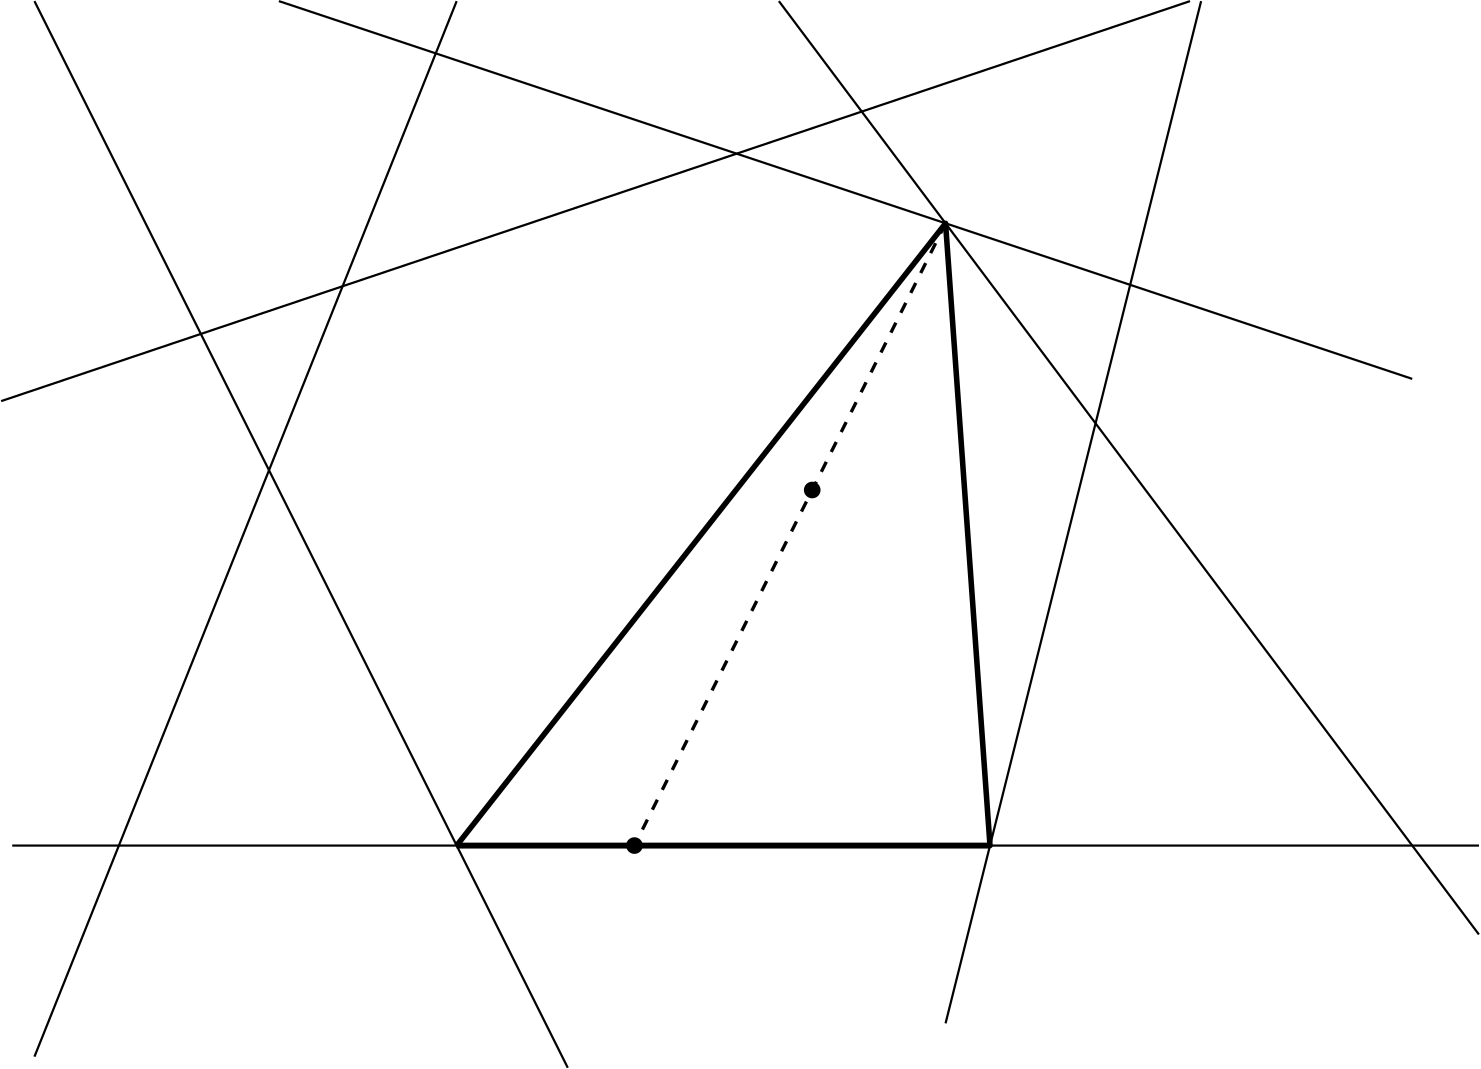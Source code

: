 <?xml version="1.0"?>
<!DOCTYPE ipe SYSTEM "ipe.dtd">
<ipe version="70212" creator="Ipe 7.2.12">
<info created="D:20190308111716" modified="D:20190823193347"/>
<ipestyle name="basic">
<symbol name="arrow/arc(spx)">
<path stroke="sym-stroke" fill="sym-stroke" pen="sym-pen">
0 0 m
-1 0.333 l
-1 -0.333 l
h
</path>
</symbol>
<symbol name="arrow/farc(spx)">
<path stroke="sym-stroke" fill="white" pen="sym-pen">
0 0 m
-1 0.333 l
-1 -0.333 l
h
</path>
</symbol>
<symbol name="arrow/ptarc(spx)">
<path stroke="sym-stroke" fill="sym-stroke" pen="sym-pen">
0 0 m
-1 0.333 l
-0.8 0 l
-1 -0.333 l
h
</path>
</symbol>
<symbol name="arrow/fptarc(spx)">
<path stroke="sym-stroke" fill="white" pen="sym-pen">
0 0 m
-1 0.333 l
-0.8 0 l
-1 -0.333 l
h
</path>
</symbol>
<symbol name="mark/circle(sx)" transformations="translations">
<path fill="sym-stroke">
0.6 0 0 0.6 0 0 e
0.4 0 0 0.4 0 0 e
</path>
</symbol>
<symbol name="mark/disk(sx)" transformations="translations">
<path fill="sym-stroke">
0.6 0 0 0.6 0 0 e
</path>
</symbol>
<symbol name="mark/fdisk(sfx)" transformations="translations">
<group>
<path fill="sym-fill">
0.5 0 0 0.5 0 0 e
</path>
<path fill="sym-stroke" fillrule="eofill">
0.6 0 0 0.6 0 0 e
0.4 0 0 0.4 0 0 e
</path>
</group>
</symbol>
<symbol name="mark/box(sx)" transformations="translations">
<path fill="sym-stroke" fillrule="eofill">
-0.6 -0.6 m
0.6 -0.6 l
0.6 0.6 l
-0.6 0.6 l
h
-0.4 -0.4 m
0.4 -0.4 l
0.4 0.4 l
-0.4 0.4 l
h
</path>
</symbol>
<symbol name="mark/square(sx)" transformations="translations">
<path fill="sym-stroke">
-0.6 -0.6 m
0.6 -0.6 l
0.6 0.6 l
-0.6 0.6 l
h
</path>
</symbol>
<symbol name="mark/fsquare(sfx)" transformations="translations">
<group>
<path fill="sym-fill">
-0.5 -0.5 m
0.5 -0.5 l
0.5 0.5 l
-0.5 0.5 l
h
</path>
<path fill="sym-stroke" fillrule="eofill">
-0.6 -0.6 m
0.6 -0.6 l
0.6 0.6 l
-0.6 0.6 l
h
-0.4 -0.4 m
0.4 -0.4 l
0.4 0.4 l
-0.4 0.4 l
h
</path>
</group>
</symbol>
<symbol name="mark/cross(sx)" transformations="translations">
<group>
<path fill="sym-stroke">
-0.43 -0.57 m
0.57 0.43 l
0.43 0.57 l
-0.57 -0.43 l
h
</path>
<path fill="sym-stroke">
-0.43 0.57 m
0.57 -0.43 l
0.43 -0.57 l
-0.57 0.43 l
h
</path>
</group>
</symbol>
<symbol name="arrow/fnormal(spx)">
<path stroke="sym-stroke" fill="white" pen="sym-pen">
0 0 m
-1 0.333 l
-1 -0.333 l
h
</path>
</symbol>
<symbol name="arrow/pointed(spx)">
<path stroke="sym-stroke" fill="sym-stroke" pen="sym-pen">
0 0 m
-1 0.333 l
-0.8 0 l
-1 -0.333 l
h
</path>
</symbol>
<symbol name="arrow/fpointed(spx)">
<path stroke="sym-stroke" fill="white" pen="sym-pen">
0 0 m
-1 0.333 l
-0.8 0 l
-1 -0.333 l
h
</path>
</symbol>
<symbol name="arrow/linear(spx)">
<path stroke="sym-stroke" pen="sym-pen">
-1 0.333 m
0 0 l
-1 -0.333 l
</path>
</symbol>
<symbol name="arrow/fdouble(spx)">
<path stroke="sym-stroke" fill="white" pen="sym-pen">
0 0 m
-1 0.333 l
-1 -0.333 l
h
-1 0 m
-2 0.333 l
-2 -0.333 l
h
</path>
</symbol>
<symbol name="arrow/double(spx)">
<path stroke="sym-stroke" fill="sym-stroke" pen="sym-pen">
0 0 m
-1 0.333 l
-1 -0.333 l
h
-1 0 m
-2 0.333 l
-2 -0.333 l
h
</path>
</symbol>
<pen name="heavier" value="0.8"/>
<pen name="fat" value="1.2"/>
<pen name="ultrafat" value="2"/>
<symbolsize name="large" value="5"/>
<symbolsize name="small" value="2"/>
<symbolsize name="tiny" value="1.1"/>
<arrowsize name="large" value="10"/>
<arrowsize name="small" value="5"/>
<arrowsize name="tiny" value="3"/>
<color name="red" value="1 0.5 0.5"/>
<color name="green" value="0.5 1 0.5"/>
<color name="blue" value="0.5 0.5 1"/>
<color name="yellow" value="1 1 0.5"/>
<color name="orange" value="1 0.823 0.5"/>
<color name="gold" value="1 0.921 0.5"/>
<color name="dark grey" value="0.2"/>
<color name="light grey" value="0.8"/>
<dashstyle name="dashed" value="[4] 0"/>
<dashstyle name="dotted" value="[1 3] 0"/>
<dashstyle name="dash dotted" value="[4 2 1 2] 0"/>
<dashstyle name="dash dot dotted" value="[4 2 1 2 1 2] 0"/>
<textsize name="large" value="\large"/>
<textsize name="Large" value="\Large"/>
<textsize name="LARGE" value="\LARGE"/>
<textsize name="huge" value="\huge"/>
<textsize name="Huge" value="\Huge"/>
<textsize name="small" value="\small"/>
<textsize name="footnote" value="\footnotesize"/>
<textsize name="tiny" value="\tiny"/>
<textstyle name="center" begin="\begin{center}" end="\end{center}"/>
<textstyle name="itemize" begin="\begin{itemize}" end="\end{itemize}"/>
<textstyle name="item" begin="\begin{itemize}\item{}" end="\end{itemize}"/>
<gridsize name="4 pts" value="4"/>
<gridsize name="8 pts (~3 mm)" value="8"/>
<gridsize name="16 pts (~6 mm)" value="16"/>
<gridsize name="32 pts (~12 mm)" value="32"/>
<gridsize name="10 pts (~3.5 mm)" value="10"/>
<gridsize name="20 pts (~7 mm)" value="20"/>
<gridsize name="14 pts (~5 mm)" value="14"/>
<gridsize name="28 pts (~10 mm)" value="28"/>
<gridsize name="56 pts (~20 mm)" value="56"/>
<anglesize name="90 deg" value="90"/>
<anglesize name="60 deg" value="60"/>
<anglesize name="45 deg" value="45"/>
<anglesize name="30 deg" value="30"/>
<anglesize name="22.5 deg" value="22.5"/>
<tiling name="falling" angle="-60" step="4" width="1"/>
<tiling name="rising" angle="30" step="4" width="1"/>
</ipestyle>
<page>
<layer name="alpha"/>
<view layers="alpha" active="alpha"/>
<path layer="alpha" matrix="1 0 0 1 -27.1773 -98.9531" stroke="black" fill="seagreen" dash="dashed" pen="fat">
416 752 m
304 528 l
</path>
<path matrix="1.17865 0 0 1 -41.4688 -98.9531" stroke="black" fill="darkblue" pen="heavier">
80 528 m
528 528 l
528 528 l
</path>
<path matrix="3 0 0 3 -515.177 -1138.95" stroke="black" fill="darkblue" pen="heavier">
256 496 m
192 624 l
192 624 l
</path>
<path matrix="1.7 0 0 1.7 -313.577 -626.953" stroke="black" fill="darkblue" pen="heavier">
272 800 m
512 720 l
512 720 l
</path>
<path matrix="1.15 0 0 1.15 -89.577 -168.553" stroke="black" fill="darkblue" pen="heavier">
416 464 m
496 784 l
</path>
<path matrix="1.75 0 0 1.75 -315.176 -694.953" stroke="black" fill="darkblue" pen="heavier">
368 816 m
512 624 l
512 624 l
</path>
<path matrix="1 0 0 1 -27.1773 -98.9531" stroke="black" pen="ultrafat">
240 528 m
416 752 l
432 528 l
240 528 l
240 528 l
</path>
<path matrix="1.1875 0 0 1.1875 -72.1773 -254.953" stroke="black" fill="darkblue" pen="heavier">
112 512 m
240 832 l
</path>
<path matrix="1.02885 0 0 1.02857 -29.3697 -118.61" stroke="black" fill="darkblue" pen="heavier">
76 688 m
492 828 l
</path>
<path matrix="1 0 0 1 -27.1773 -98.9531" stroke="black" pen="ultrafat">
240 528 m
432 528 l
</path>
<use name="mark/disk(sx)" pos="340.823 557.047" size="large" stroke="black"/>
<use name="mark/disk(sx)" pos="276.823 429.047" size="large" stroke="black"/>
</page>
<page>
<layer name="alpha"/>
<view layers="alpha" active="alpha"/>
<path layer="alpha" matrix="2.33383 0 0 2.47969 -194.73 -1200.4" stroke="black" dash="dotted" pen="fat">
184 640 m
184 768 l
</path>
<path matrix="2.33383 0 0 2.47969 -194.73 -1200.4" stroke="black" dash="dotted" pen="fat">
232 640 m
232 768 l
</path>
<path matrix="2.8724 0 0 2.33383 -263.668 -1107.05" stroke="black" dash="dotted" pen="fat">
128 728 m
232 728 l
</path>
<path matrix="2.33383 0 0 2.33383 -194.73 -1107.05" stroke="black" dash="dotted" pen="fat">
128 776 m
256 776 l
</path>
<path matrix="2.33383 0 0 2.33383 -194.73 -1275.09" stroke="black" dash="dotted" pen="fat">
128 776 m
256 776 l
</path>
<path matrix="2.33383 0 0 2.33383 -194.73 -1387.11" stroke="black" dash="dotted" pen="fat">
128 776 m
256 776 l
</path>
<path matrix="2.33383 0 0 2.33383 -194.73 -1107.05" stroke="black" dash="dotted" pen="fat">
176 640 m
176 776 l
</path>
<path matrix="2.33383 0 0 2.33383 -194.73 -1107.05" stroke="black" dash="dotted" pen="fat">
144 640 m
144 776 l
</path>
<path matrix="2.33383 0 0 2.33383 -194.73 -1107.05" stroke="black" dash="dotted" pen="fat">
256 640 m
256 776 l
</path>
<use matrix="2.33383 0 0 2.33383 -166.724 -1097.72" name="mark/disk(sx)" pos="192 768" size="large" stroke="black"/>
<path matrix="2.33383 0 0 2.33383 -194.73 -1107.05" stroke="black" dash="dashed" pen="fat">
184 776 m
232 776 l
232 768 l
256 768 l
256 704 l
232 704 l
232 728 l
184 728 l
184 776 l
</path>
<path matrix="2.33383 0 0 2.33383 -204.065 -1107.05" stroke="black" pen="ultrafat">
208 772 m
48 0 0 -48 208 724 256 724 a
</path>
<path matrix="2.8724 0 0 2.33383 -263.668 -1013.7" stroke="black" dash="dotted" pen="fat">
128 728 m
232 728 l
</path>
<use matrix="2.33383 0 0 2.33383 -54.7001 -1209.74" name="mark/disk(sx)" pos="192 768" size="large" stroke="black"/>
<path matrix="2.33383 0 0 2.33383 -194.73 -1107.05" stroke="black" pen="fat">
252 724 m
48 0 0 -48 204 724 204 772 a
</path>
<path matrix="2.33383 0 0 2.33383 -194.73 -1424.45" stroke="black" dash="dotted" pen="fat">
128 776 m
256 776 l
</path>
<path matrix="2.33383 0 0 2.33383 -493.46 -1107.05" stroke="black" dash="dotted" pen="fat">
256 640 m
256 776 l
</path>
</page>
<page>
<layer name="levels"/>
<layer name="tree"/>
<layer name="tables"/>
<layer name="legend"/>
<layer name="subcells-to-pointers"/>
<layer name="pointers"/>
<layer name="pointers-to-tables"/>
<layer name="separators"/>
<view layers="levels tree tables legend subcells-to-pointers pointers pointers-to-tables separators" active="pointers-to-tables"/>
<path layer="levels" matrix="-0.668927 0 0 -0.668927 465.531 1177.98" stroke="black" pen="fat">
192 640 m
320 640 l
256 750.851 l
h
</path>
<path matrix="0.668927 0 0 0.668927 133.744 247.598" stroke="black" pen="fat">
211.958 688.571 m
276.958 704.013 l
</path>
<path matrix="0.668927 0 0 0.668927 133.744 247.598" stroke="black" pen="fat">
211.958 688.571 m
304 750.851 l
</path>
<path matrix="0.668927 0 0 0.668927 9.8907 144.216" stroke="black" pen="fat">
211.958 688.571 m
176 750.851 l
304 750.851 l
h
</path>
<path matrix="0.668927 0 0 0.668927 242.162 147.36" stroke="black" pen="fat">
211.958 688.571 m
304 750.851 l
276.958 704.013 l
h
</path>
<path matrix="0.668927 0 0 0.668927 131.707 179.363" stroke="black" pen="fat">
211.958 688.571 m
276.958 704.013 l
240 640 l
h
</path>
<path matrix="0.668927 0 0 0.668927 80.9782 193.912" stroke="black" pen="fat">
129.139 676.56 m
149.749 644.094 l
</path>
<path matrix="0.668927 0 0 0.668927 124.687 233.787" stroke="black" pen="fat">
231.298 609.313 m
268.427 589.702 l
</path>
<path matrix="0.668927 0 0 0.668927 196.634 160.392" stroke="black" pen="fat">
308.863 675.941 m
300.557 682.985 l
</path>
<path matrix="0.668927 0 0 0.668927 80.9782 193.912" stroke="black" pen="fat">
105.687 614.28 m
129.139 676.56 l
</path>
<path matrix="0.668927 0 0 0.668927 124.687 233.787" stroke="black" pen="fat">
250.494 558.64 m
231.298 609.313 l
</path>
<path matrix="0.668927 0 0 0.668927 196.634 160.392" stroke="black" pen="fat">
345.019 684.531 m
300.557 682.985 l
</path>
<path matrix="0.668927 0 0 0.668927 50.9486 119.363" stroke="black" pen="fat">
105.687 614.28 m
69.729 676.56 l
129.139 676.56 l
h
</path>
<path matrix="0.668927 0 0 0.668927 68.6696 121.514" stroke="black" pen="fat">
105.687 614.28 m
129.139 676.56 l
149.749 644.094 l
h
</path>
<path matrix="0.668927 0 0 0.668927 93.7697 108.393" stroke="black" pen="fat">
129.139 676.56 m
149.749 644.094 l
197.729 676.56 l
h
</path>
<path matrix="0.668927 0 0 0.668927 98.073 163.413" stroke="black" pen="fat">
250.494 558.64 m
222.452 607.211 l
231.298 609.313 l
h
</path>
<path matrix="0.668927 0 0 0.668927 119.427 164.457" stroke="black" pen="fat">
250.494 558.64 m
231.298 609.313 l
268.427 589.702 l
h
</path>
<path matrix="0.668927 0 0 0.668927 155.881 150.212" stroke="black" pen="fat">
268.427 589.702 m
231.298 609.313 l
287.452 622.653 l
h
</path>
<path matrix="0.668927 0 0 0.668927 184.572 103.775" stroke="black" pen="fat">
280.019 669.089 m
300.557 682.985 l
308.863 675.941 l
h
</path>
<path matrix="0.668927 0 0 0.668927 202.638 99.4844" stroke="black" pen="fat">
308.863 675.941 m
300.557 682.985 l
345.019 684.531 l
h
</path>
<path matrix="0.668927 0 0 0.668927 231.293 87.3684" stroke="black" pen="fat">
345.019 684.531 m
300.557 682.985 l
372.061 731.369 l
h
</path>
<path layer="tree" matrix="0.668927 0 0 0.668927 85.8243 250.908" stroke="black" dash="dashed" pen="fat">
291.006 568.464 m
249.609 478.514 l
</path>
<path matrix="1 0 0 1 80 0" stroke="black" dash="dashed" pen="fat">
208 736 m
133.244 646.481 l
</path>
<path matrix="1 0 0 1 80 0" stroke="black" dash="dashed" pen="fat">
236 728 m
365.516 649.625 l
</path>
<path matrix="1 0 0 1 80 0" stroke="black" dash="dashed" pen="fat">
216 696 m
236.971 650.296 l
</path>
<path matrix="0.668927 0 0 0.668927 85.8243 250.908" stroke="black" dash="dashed" pen="fat">
311.792 555.569 m
318.661 460.464 l
</path>
<path matrix="0.668927 0 0 0.668927 85.8243 250.908" stroke="black" dash="dashed" pen="fat">
328.741 586.454 m
392.182 472.119 l
</path>
<path matrix="0.668927 0 0 0.668927 85.8243 250.908" stroke="black" dash="dashed" pen="fat">
510.38 567.339 m
589.526 486.888 l
</path>
<path matrix="0.668927 0 0 0.668927 85.8243 250.908" stroke="black" dash="dashed" pen="fat">
476.858 546.247 m
519.647 458.163 l
</path>
<path matrix="0.668927 0 0 0.668927 85.8243 250.908" stroke="black" dash="dashed" pen="fat">
461.792 540.597 m
448.179 463.031 l
</path>
<path matrix="0.668927 0 0 0.668927 85.8243 250.908" stroke="black" dash="dashed" pen="fat">
152.187 576.755 m
209.607 463.51 l
</path>
<path matrix="0.668927 0 0 0.668927 85.8243 250.908" stroke="black" dash="dashed" pen="fat">
123.938 560.936 m
103.494 483.125 l
</path>
<path matrix="0.668927 0 0 0.668927 85.8243 250.908" stroke="black" dash="dashed" pen="fat">
91.9228 569.411 m
77.0022 479.909 l
</path>
<path layer="levels" matrix="1 0 0 1 80 0" stroke="black" pen="fat">
50.2286 553.065 m
30.197 571.932 l
</path>
<path matrix="1 0 0 1 80 0" stroke="black" pen="fat">
80.016 546.395 m
79.5414 567.015 l
</path>
<path matrix="1 0 0 1 80 0" stroke="black" pen="fat">
108.886 547.207 m
114.955 560.962 l
</path>
<path matrix="1 0 0 1 80 0" stroke="black" pen="fat">
200.938 554.12 m
213.976 550.247 l
</path>
<path matrix="1 0 0 1 80 0" stroke="black" pen="fat">
244.798 550.3 m
248.525 562.055 l
</path>
<path matrix="1 0 0 1 80 0" stroke="black" pen="fat">
366.946 544.743 m
376.392 560.508 l
</path>
<path matrix="1 0 0 1 80 0" stroke="black" pen="fat">
382.086 545.27 m
376.392 560.508 l
</path>
<path matrix="1 0 0 1 80 0" stroke="black" pen="fat">
255.439 544.68 m
248.525 562.055 l
</path>
<path matrix="1 0 0 1 80 0" stroke="black" pen="fat">
213.976 550.247 m
194.149 572.043 l
</path>
<path matrix="1 0 0 1 80 0" stroke="black" pen="fat">
113.941 539.245 m
114.955 560.962 l
</path>
<path matrix="1 0 0 1 80 0" stroke="black" pen="fat">
59.3665 532.422 m
79.5414 567.015 l
</path>
<path matrix="1 0 0 1 80 0" stroke="black" pen="fat">
41.6455 530.271 m
30.197 571.932 l
</path>
<path layer="pointers" matrix="1 0 0 1 80 -32" stroke="black" pen="fat">
4 0 0 4 24 504 e
</path>
<path matrix="1 0 0 1 92 -32" stroke="black" pen="fat">
4 0 0 4 24 504 e
</path>
<path matrix="1 0 0 1 104 -32" stroke="black" pen="fat">
4 0 0 4 24 504 e
</path>
<path matrix="1 0 0 1 120 -32" stroke="black" pen="fat">
4 0 0 4 24 504 e
</path>
<path matrix="1 0 0 1 132 -32" stroke="black" pen="fat">
4 0 0 4 24 504 e
</path>
<path matrix="1 0 0 1 144 -32" stroke="black" pen="fat">
4 0 0 4 24 504 e
</path>
<path matrix="1 0 0 1 168 -32" stroke="black" pen="fat">
4 0 0 4 24 504 e
</path>
<path matrix="1 0 0 1 180 -32" stroke="black" pen="fat">
4 0 0 4 24 504 e
</path>
<path matrix="1 0 0 1 192 -32" stroke="black" pen="fat">
4 0 0 4 24 504 e
</path>
<path matrix="1 0 0 1 252 -32" stroke="black" pen="fat">
4 0 0 4 24 504 e
</path>
<path matrix="1 0 0 1 264 -32" stroke="black" pen="fat">
4 0 0 4 24 504 e
</path>
<path matrix="1 0 0 1 276 -32" stroke="black" pen="fat">
4 0 0 4 24 504 e
</path>
<path matrix="1 0 0 1 296 -32" stroke="black" pen="fat">
4 0 0 4 24 504 e
</path>
<path matrix="1 0 0 1 308 -32" stroke="black" pen="fat">
4 0 0 4 24 504 e
</path>
<path matrix="1 0 0 1 320 -32" stroke="black" pen="fat">
4 0 0 4 24 504 e
</path>
<path matrix="1 0 0 1 420 -32" stroke="black" pen="fat">
4 0 0 4 24 504 e
</path>
<path matrix="1 0 0 1 432 -32" stroke="black" pen="fat">
4 0 0 4 24 504 e
</path>
<path matrix="1 0 0 1 444 -32" stroke="black" pen="fat">
4 0 0 4 24 504 e
</path>
<path matrix="1 0 0 1 232 -32" stroke="black" pen="fat">
4 0 0 4 24 504 e
</path>
<path matrix="1 0 0 1 360 -32" stroke="black" pen="fat">
4 0 0 4 24 504 e
</path>
<path matrix="1 0 0 1 392 -32" stroke="black" pen="fat">
4 0 0 4 24 504 e
</path>
<path layer="subcells-to-pointers" matrix="1 0 0 1 80 0" stroke="black" dash="dotted" pen="fat">
24 476 m
12 540
28 564 c
</path>
<path matrix="1 0 0 1 80 0" stroke="black" dash="dotted" pen="fat">
36 476 m
52 528
44 548 c
</path>
<path matrix="1 0 0 1 80 0" stroke="black" dash="dotted" pen="fat">
48 476 m
64 552
52 568 c
</path>
<path matrix="1 0 0 1 80 0" stroke="black" dash="dotted" pen="fat">
64 476 m
52 544
68 552 c
</path>
<path matrix="1 0 0 1 80 0" stroke="black" dash="dotted" pen="fat">
76 476 m
76 552 l
</path>
<path matrix="1 0 0 1 80 0" stroke="black" dash="dotted" pen="fat">
88 476 m
100 532
84 556 c
</path>
<path matrix="1 0 0 1 80 0" stroke="black" dash="dotted" pen="fat">
112 476 m
100 540
108 556 c
</path>
<path matrix="1 0 0 1 80 0" stroke="black" dash="dotted" pen="fat">
124 476 m
108 536
112 548 c
</path>
<path matrix="1 0 0 1 80 0" stroke="black" dash="dotted" pen="fat">
124 556 m
144 536
136 476 c
</path>
<path matrix="1 0 0 1 80 0" stroke="black" dash="dotted" pen="fat">
176 560 m
176 476 l
</path>
<path matrix="1 0 0 1 80 0" stroke="black" dash="dotted" pen="fat">
208 544 m
208 476 l
</path>
<path matrix="1 0 0 1 80 0" stroke="black" dash="dotted" pen="fat">
196 476 m
188 528
200 560 c
</path>
<path matrix="1 0 0 1 80 0" stroke="black" dash="dotted" pen="fat">
216 556 m
224 528
220 476 c
</path>
<path matrix="1 0 0 1 80 0" stroke="black" dash="dotted" pen="fat">
240 556 m
240 476 l
</path>
<path matrix="1 0 0 1 80 0" stroke="black" dash="dotted" pen="fat">
252 548 m
252 476 l
</path>
<path matrix="1 0 0 1 80 0" stroke="black" dash="dotted" pen="fat">
304 556 m
304 476 l
</path>
<path matrix="1 0 0 1 80 0" stroke="black" dash="dotted" pen="fat">
336 476 m
336 556 l
</path>
<path matrix="1 0 0 1 80 0" stroke="black" dash="dotted" pen="fat">
364.245 548.839 m
364 476 l
</path>
<path matrix="1 0 0 1 80 0" stroke="black" dash="dotted" pen="fat">
376 552 m
376 476 l
</path>
<path matrix="1 0 0 1 80 0" stroke="black" dash="dotted" pen="fat">
384 560 m
400 540
388 476 c
</path>
<path layer="tables" matrix="1 0 0 0.8 80 28.8" stroke="black" pen="fat">
32 464 m
32 444 l
48 444 l
48 464 l
h
</path>
<path matrix="1 0 0 0.8 128 28.8" stroke="black" pen="fat">
32 464 m
32 444 l
48 444 l
48 464 l
h
</path>
<path matrix="1 0 0 0.8 176 28.8" stroke="black" pen="fat">
32 464 m
32 444 l
48 444 l
48 464 l
h
</path>
<path matrix="1 0 0 0.8 224 28.8" stroke="black" pen="fat">
32 464 m
32 444 l
48 444 l
48 464 l
h
</path>
<path matrix="1 0 0 0.8 272 28.8" stroke="black" pen="fat">
32 464 m
32 444 l
48 444 l
48 464 l
h
</path>
<path matrix="1 0 0 0.8 320 28.8" stroke="black" pen="fat">
32 464 m
32 444 l
48 444 l
48 464 l
h
</path>
<path matrix="1 0 0 0.8 368 28.8" stroke="black" pen="fat">
32 464 m
32 444 l
48 444 l
48 464 l
h
</path>
<path matrix="1 0 0 0.8 416 28.8" stroke="black" pen="fat">
32 464 m
32 444 l
48 444 l
48 464 l
h
</path>
<path layer="pointers-to-tables" matrix="1 0 0 1.8 80 -435.2" stroke="black" dash="dash dotted" pen="fat">
24 504 m
40 464 l
</path>
<path matrix="1 0 0 1.8 80 -435.2" stroke="black" dash="dash dotted" pen="fat">
36 504 m
40 464 l
</path>
<path matrix="1 0 0 1.8 80 -435.2" stroke="black" dash="dash dotted" pen="fat">
48 504 m
88 464 l
</path>
<path matrix="1 0 0 1.8 80 -435.2" stroke="black" dash="dash dotted" pen="fat">
64 504 m
136 464 l
</path>
<path matrix="1 0 0 1.8 80 -435.2" stroke="black" dash="dash dotted" pen="fat">
76 504 m
88 464 l
</path>
<path matrix="1 0 0 1.8 80 -435.2" stroke="black" dash="dash dotted" pen="fat">
88 504 m
184 464 l
</path>
<path matrix="1 0 0 1.8 80 -435.2" stroke="black" dash="dash dotted" pen="fat">
112 504 m
40 464 l
</path>
<path matrix="1 0 0 1.8 80 -435.2" stroke="black" dash="dash dotted" pen="fat">
124 504 m
136 464 l
</path>
<path matrix="1 0 0 1.8 80 -435.2" stroke="black" dash="dash dotted" pen="fat">
136 504 m
88 464 l
</path>
<path matrix="1 0 0 1.8 80 -435.2" stroke="black" dash="dash dotted" pen="fat">
176 504 m
232 464 l
</path>
<path matrix="1 0 0 1.8 80 -435.2" stroke="black" dash="dash dotted" pen="fat">
196 504 m
88 464 l
</path>
<path matrix="1 0 0 1.8 80 -435.2" stroke="black" dash="dash dotted" pen="fat">
208 504 m
184 464 l
</path>
<path matrix="1 0 0 1.8 80 -435.2" stroke="black" dash="dash dotted" pen="fat">
220 504 m
136 464 l
</path>
<path matrix="1 0 0 1.8 80 -435.2" stroke="black" dash="dash dotted" pen="fat">
240 504 m
280 464 l
</path>
<path matrix="1 0 0 1.8 80 -435.2" stroke="black" dash="dash dotted" pen="fat">
364 504 m
376 464 l
</path>
<path matrix="1 0 0 1.8 80 -435.2" stroke="black" dash="dash dotted" pen="fat">
336 504 m
328 464 l
</path>
<path matrix="1 0 0 1.8 80 -435.2" stroke="black" dash="dash dotted" pen="fat">
252 504 m
232 464 l
</path>
<path matrix="1 0 0 1.8 80 -435.2" stroke="black" dash="dash dotted" pen="fat">
264 504 m
136 464 l
</path>
<path matrix="1 0 0 1.8 80 -435.2" stroke="black" dash="dash dotted" pen="fat">
304 504 m
40 464 l
</path>
<path matrix="1 0 0 1.8 80 -435.2" stroke="black" dash="dash dotted" pen="fat">
376 504 m
280 464 l
</path>
<path matrix="1 0 0 1.8 80 -435.2" stroke="black" dash="dash dotted" pen="fat">
388 504 m
328 464 l
</path>
<path matrix="1 0 0 1 80 0" stroke="black" dash="dotted" pen="fat">
264 476 m
264 564 l
</path>
</page>
<page>
<layer name="alpha"/>
<view layers="alpha" active="alpha"/>
<path layer="alpha" matrix="0.85 0 0 0.85 35.2 103.2" stroke="black" pen="fat">
160 0 0 160 288 528 e
</path>
<path matrix="0.85 0 0 0.85 35.2 103.2" stroke="black" pen="fat">
128 688 m
448 368 l
</path>
<use matrix="0.85 0 0 0.85 35.2 103.2" name="mark/disk(sx)" pos="174.863 641.137" size="large" stroke="black"/>
<use matrix="0.85 0 0 0.85 35.2 103.2" name="mark/disk(sx)" pos="401.137 414.863" size="large" stroke="black"/>
<use matrix="0.85 0 0 0.85 36.1668 102.223" name="mark/square(sx)" pos="173.726 416.012" size="large" stroke="black"/>
<path matrix="0.85 0 0 0.85 35.2 103.2" stroke="black" pen="fat">
128 368 m
448 688 l
</path>
<use matrix="0.85 0 0 0.85 35.2 103.2" name="mark/square(sx)" pos="401.137 641.137" size="large" stroke="black"/>
</page>
<page>
<layer name="alpha"/>
<view layers="alpha" active="alpha"/>
<path layer="alpha" matrix="0.909091 0 0 1 -112 320" fill="0.922" opacity="40%">
176 480 m
176 352 l
528 352 l
528 480 l
h
</path>
<path matrix="1 0 0 1 -128 320" fill="0.922" opacity="40%">
288 352 m
288 80 l
496 80 l
496 352 l
h
</path>
<path matrix="1 0 0 1 -128 320" fill="0.922" opacity="40%">
496 183.651 m
496 80 l
672 80 l
672 183.651 l
h
</path>
<path matrix="1 0 0 1.04167 -112 333.333" stroke="black" dash="dotted" pen="heavier">
192 64 m
192 448 l
</path>
<path matrix="1 0 0 1.04167 -96 333.333" stroke="black" dash="dotted" pen="heavier">
192 64 m
192 448 l
</path>
<path matrix="1 0 0 1.04167 32 333.333" stroke="black" dash="dotted" pen="heavier">
192 64 m
192 448 l
</path>
<path matrix="1 0 0 1.04167 208 333.333" stroke="black" dash="dotted" pen="heavier">
192 64 m
192 448 l
</path>
<path matrix="1 0 0 1.04167 224 333.333" stroke="black" dash="dotted" pen="heavier">
192 64 m
192 448 l
</path>
<path matrix="1 0 0 1.04167 336 333.333" stroke="black" dash="dotted" pen="heavier">
192 64 m
192 448 l
</path>
<path matrix="1 0 0 1.04167 80 333.333" stroke="black" dash="dotted" pen="heavier">
192 64 m
192 448 l
</path>
<path matrix="1 0 0 1.04167 -128 333.333" stroke="black" dash="dotted" pen="heavier">
192 64 m
192 448 l
</path>
<path matrix="1 0 0 1.04167 128 333.333" stroke="black" dash="dotted" pen="heavier">
192 64 m
192 448 l
</path>
<path matrix="1 0 0 1 -112 368" stroke="black" dash="dotted" pen="heavier">
160 416 m
656 416 l
</path>
<path matrix="1 0 0 1 -112 0" stroke="black" dash="dotted" pen="heavier">
160 416 m
656 416 l
</path>
<path matrix="1 0 0 1 -112 16" stroke="black" dash="dotted" pen="heavier">
160 416 m
656 416 l
</path>
<path matrix="1 0 0 1 -112 80" stroke="black" dash="dotted" pen="heavier">
160 416 m
656 416 l
</path>
<path matrix="1 0 0 1 -112 96" stroke="black" dash="dotted" pen="heavier">
160 416 m
656 416 l
</path>
<path matrix="1 0 0 1 -112 128" stroke="black" dash="dotted" pen="heavier">
160 416 m
656 416 l
</path>
<path matrix="1 0 0 1 -112 320" stroke="black" dash="dotted" pen="heavier">
160 416 m
656 416 l
</path>
<path matrix="1 0 0 1 -112 272" stroke="black" dash="dotted" pen="heavier">
160 416 m
656 416 l
</path>
<path matrix="1 0 0 1 -112 240" stroke="black" dash="dotted" pen="heavier">
160 416 m
656 416 l
</path>
<path matrix="1 0 0 1 -128 320" stroke="dark grey" dash="dashed" pen="heavier">
288 480 m
288 80 l
</path>
<path matrix="1 0 0 1 80 320" stroke="dark grey" dash="dashed" pen="heavier">
288 480 m
288 80 l
</path>
<path matrix="1 0 0 1 -128 320" stroke="dark grey" dash="dashed" pen="heavier">
176 352 m
672 352 l
</path>
<path matrix="1 0 0 1 -128 151.651" stroke="dark grey" dash="dashed" pen="heavier">
176 352 m
672 352 l
</path>
<use matrix="1 0 0 1 -128 320" name="mark/square(sx)" pos="192 464" size="large" stroke="dark grey"/>
<use matrix="1 0 0 1 -128 320" name="mark/fsquare(sfx)" pos="224 416" size="large" stroke="dark grey" fill="0.922"/>
<use matrix="1 0 0 1 -128 320" name="mark/fsquare(sfx)" pos="448 192" size="large" stroke="dark grey" fill="0.922"/>
<use matrix="1 0 0 1 -128 320" name="mark/square(sx)" pos="448 224" size="large" stroke="dark grey"/>
<use matrix="1 0 0 1 -128 320" name="mark/square(sx)" pos="352 368" size="large" stroke="dark grey"/>
<use matrix="1 0 0 1 -128 320" name="mark/square(sx)" pos="544 112" size="large" stroke="dark grey"/>
<use matrix="1 0 0 1 -128 320" name="mark/fsquare(sfx)" pos="528 112" size="large" stroke="dark grey" fill="0.922"/>
<use matrix="1 0 0 1 -128 320" name="mark/fsquare(sfx)" pos="448 176" size="large" stroke="black" fill="0.922"/>
</page>
</ipe>
